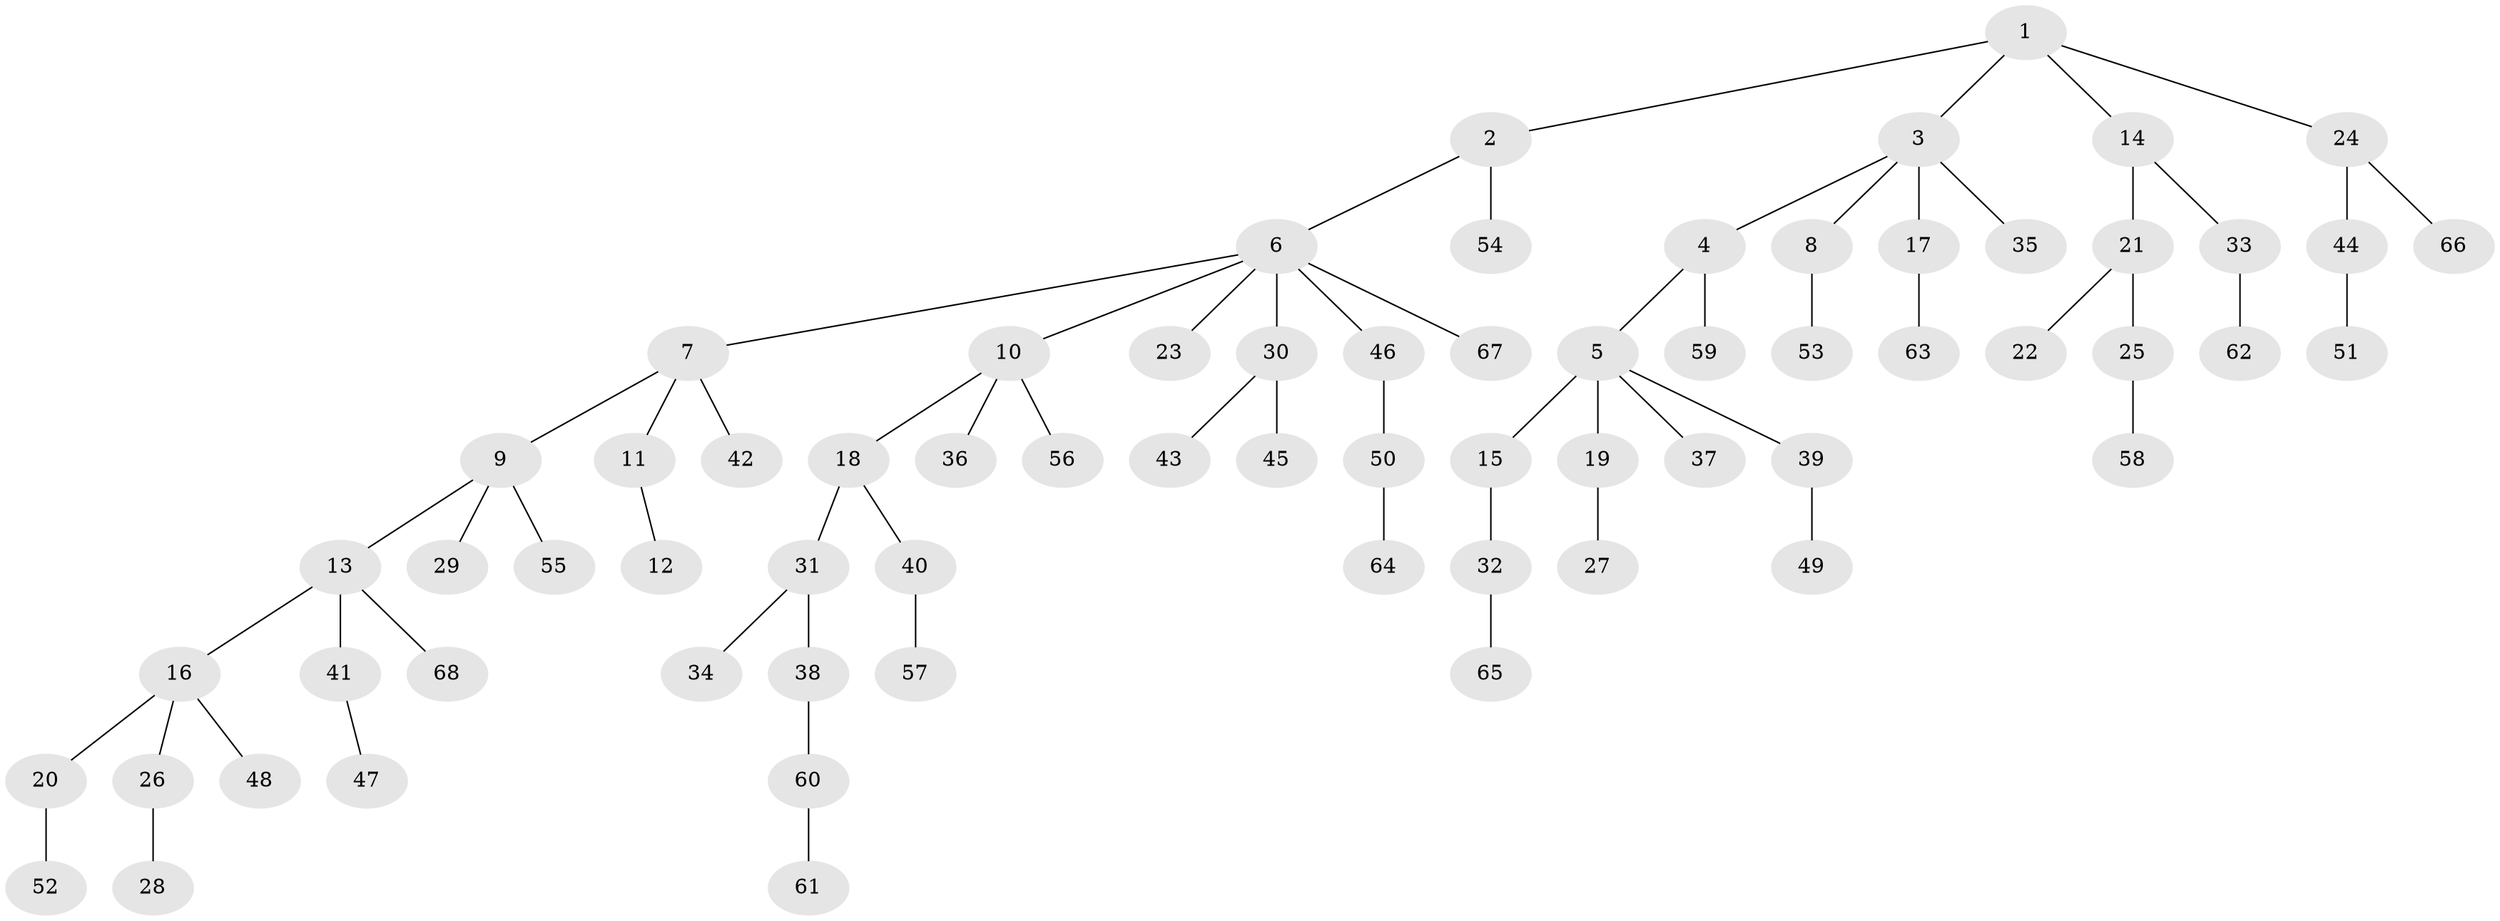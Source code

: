 // Generated by graph-tools (version 1.1) at 2025/50/03/09/25 03:50:24]
// undirected, 68 vertices, 67 edges
graph export_dot {
graph [start="1"]
  node [color=gray90,style=filled];
  1;
  2;
  3;
  4;
  5;
  6;
  7;
  8;
  9;
  10;
  11;
  12;
  13;
  14;
  15;
  16;
  17;
  18;
  19;
  20;
  21;
  22;
  23;
  24;
  25;
  26;
  27;
  28;
  29;
  30;
  31;
  32;
  33;
  34;
  35;
  36;
  37;
  38;
  39;
  40;
  41;
  42;
  43;
  44;
  45;
  46;
  47;
  48;
  49;
  50;
  51;
  52;
  53;
  54;
  55;
  56;
  57;
  58;
  59;
  60;
  61;
  62;
  63;
  64;
  65;
  66;
  67;
  68;
  1 -- 2;
  1 -- 3;
  1 -- 14;
  1 -- 24;
  2 -- 6;
  2 -- 54;
  3 -- 4;
  3 -- 8;
  3 -- 17;
  3 -- 35;
  4 -- 5;
  4 -- 59;
  5 -- 15;
  5 -- 19;
  5 -- 37;
  5 -- 39;
  6 -- 7;
  6 -- 10;
  6 -- 23;
  6 -- 30;
  6 -- 46;
  6 -- 67;
  7 -- 9;
  7 -- 11;
  7 -- 42;
  8 -- 53;
  9 -- 13;
  9 -- 29;
  9 -- 55;
  10 -- 18;
  10 -- 36;
  10 -- 56;
  11 -- 12;
  13 -- 16;
  13 -- 41;
  13 -- 68;
  14 -- 21;
  14 -- 33;
  15 -- 32;
  16 -- 20;
  16 -- 26;
  16 -- 48;
  17 -- 63;
  18 -- 31;
  18 -- 40;
  19 -- 27;
  20 -- 52;
  21 -- 22;
  21 -- 25;
  24 -- 44;
  24 -- 66;
  25 -- 58;
  26 -- 28;
  30 -- 43;
  30 -- 45;
  31 -- 34;
  31 -- 38;
  32 -- 65;
  33 -- 62;
  38 -- 60;
  39 -- 49;
  40 -- 57;
  41 -- 47;
  44 -- 51;
  46 -- 50;
  50 -- 64;
  60 -- 61;
}
